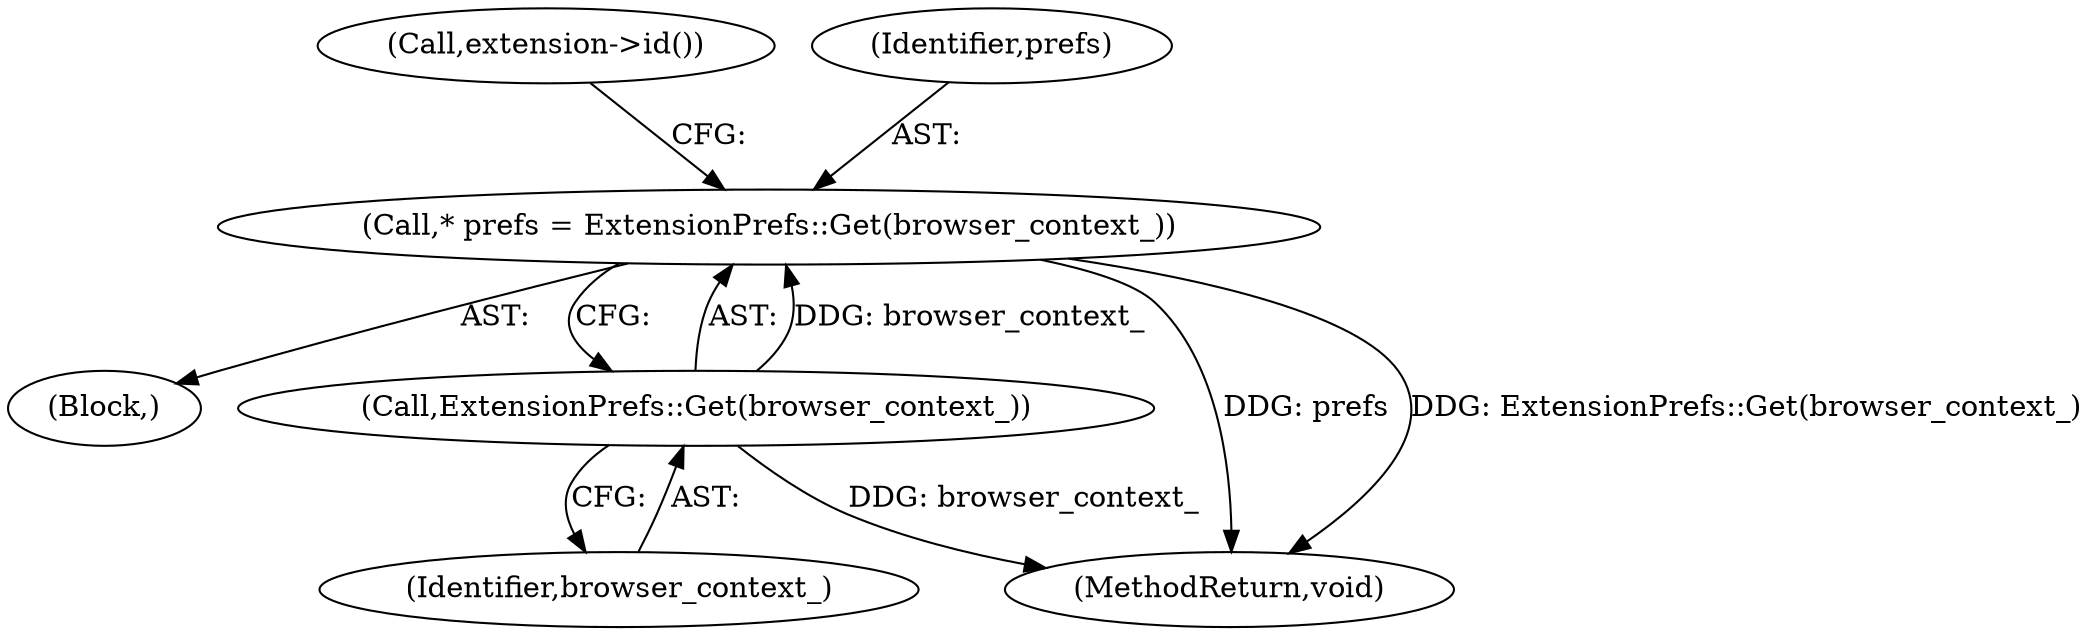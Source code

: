digraph "0_Chrome_1eefa26e1795192c5a347a1e1e7a99e88c47f9c4_2@pointer" {
"1000122" [label="(Call,* prefs = ExtensionPrefs::Get(browser_context_))"];
"1000124" [label="(Call,ExtensionPrefs::Get(browser_context_))"];
"1000120" [label="(Block,)"];
"1000128" [label="(Call,extension->id())"];
"1000124" [label="(Call,ExtensionPrefs::Get(browser_context_))"];
"1000136" [label="(MethodReturn,void)"];
"1000125" [label="(Identifier,browser_context_)"];
"1000123" [label="(Identifier,prefs)"];
"1000122" [label="(Call,* prefs = ExtensionPrefs::Get(browser_context_))"];
"1000122" -> "1000120"  [label="AST: "];
"1000122" -> "1000124"  [label="CFG: "];
"1000123" -> "1000122"  [label="AST: "];
"1000124" -> "1000122"  [label="AST: "];
"1000128" -> "1000122"  [label="CFG: "];
"1000122" -> "1000136"  [label="DDG: prefs"];
"1000122" -> "1000136"  [label="DDG: ExtensionPrefs::Get(browser_context_)"];
"1000124" -> "1000122"  [label="DDG: browser_context_"];
"1000124" -> "1000125"  [label="CFG: "];
"1000125" -> "1000124"  [label="AST: "];
"1000124" -> "1000136"  [label="DDG: browser_context_"];
}
